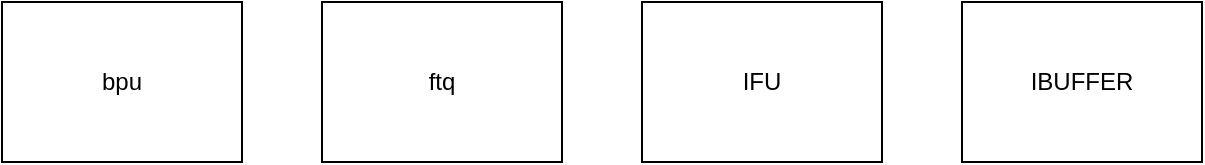 <mxfile version="21.7.2" type="github">
  <diagram name="第 1 页" id="obbon_a9CwT0HRkUtqv1">
    <mxGraphModel dx="552" dy="671" grid="1" gridSize="10" guides="1" tooltips="1" connect="1" arrows="1" fold="1" page="1" pageScale="1" pageWidth="827" pageHeight="1169" math="0" shadow="0">
      <root>
        <mxCell id="0" />
        <mxCell id="1" parent="0" />
        <mxCell id="ypdvPZm5ZOefJBsNbsnN-1" value="bpu" style="rounded=0;whiteSpace=wrap;html=1;" vertex="1" parent="1">
          <mxGeometry x="160" y="200" width="120" height="80" as="geometry" />
        </mxCell>
        <mxCell id="ypdvPZm5ZOefJBsNbsnN-2" value="ftq" style="rounded=0;whiteSpace=wrap;html=1;" vertex="1" parent="1">
          <mxGeometry x="320" y="200" width="120" height="80" as="geometry" />
        </mxCell>
        <mxCell id="ypdvPZm5ZOefJBsNbsnN-3" value="IFU" style="rounded=0;whiteSpace=wrap;html=1;" vertex="1" parent="1">
          <mxGeometry x="480" y="200" width="120" height="80" as="geometry" />
        </mxCell>
        <mxCell id="ypdvPZm5ZOefJBsNbsnN-4" value="IBUFFER" style="rounded=0;whiteSpace=wrap;html=1;" vertex="1" parent="1">
          <mxGeometry x="640" y="200" width="120" height="80" as="geometry" />
        </mxCell>
      </root>
    </mxGraphModel>
  </diagram>
</mxfile>
